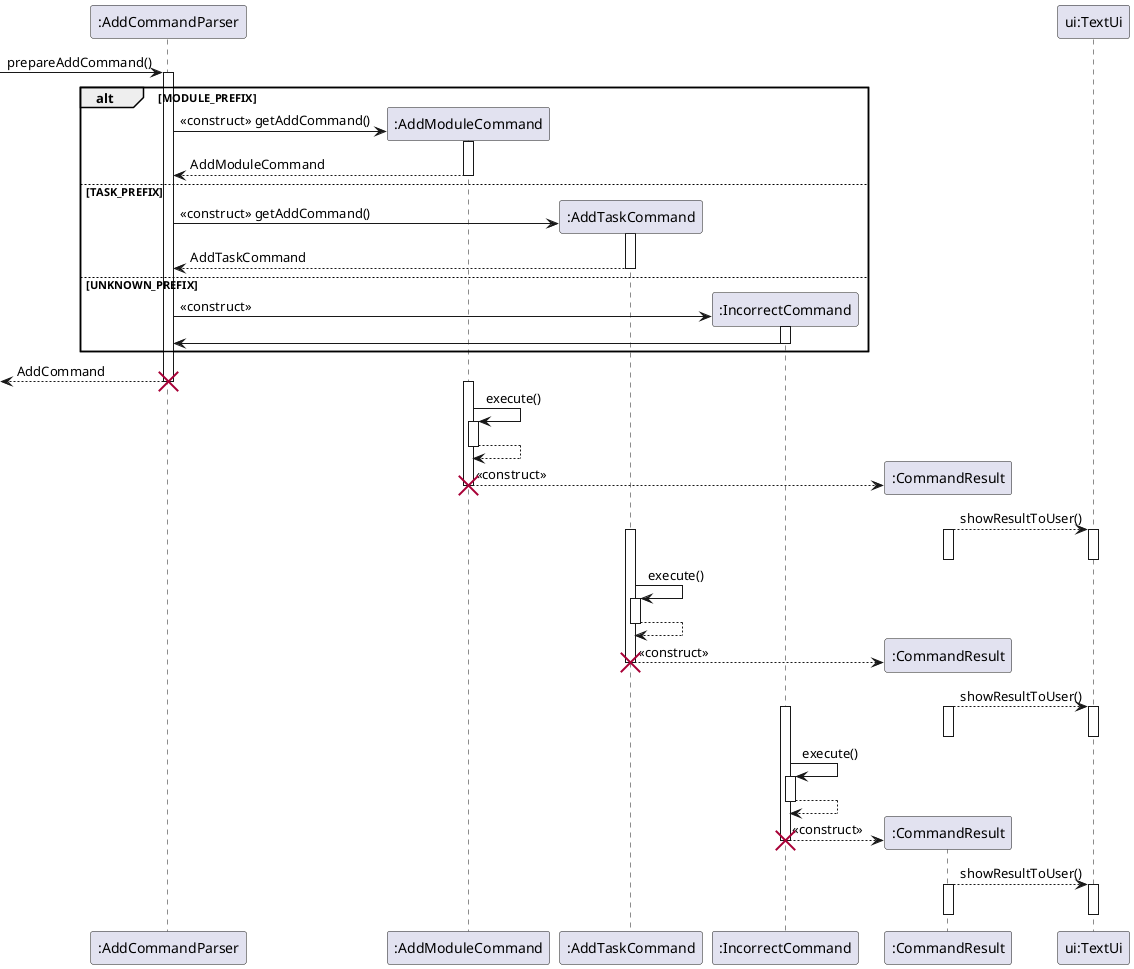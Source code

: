 @startuml
-> ":AddCommandParser": prepareAddCommand()
activate ":AddCommandParser"
alt MODULE_PREFIX
    create ":AddModuleCommand"
    ":AddCommandParser" -> ":AddModuleCommand": <<construct>> getAddCommand()
    activate ":AddModuleCommand"
    ":AddCommandParser" <-- ":AddModuleCommand": AddModuleCommand
    deactivate ":AddModuleCommand"
else TASK_PREFIX
    create ":AddTaskCommand"
    ":AddCommandParser" -> ":AddTaskCommand": <<construct>> getAddCommand()
    activate ":AddTaskCommand"
    ":AddCommandParser" <-- ":AddTaskCommand": AddTaskCommand
    deactivate ":AddTaskCommand"
else UNKNOWN_PREFIX
    create ":IncorrectCommand"
    ":AddCommandParser" -> ":IncorrectCommand": <<construct>>
    activate ":IncorrectCommand"
    ":AddCommandParser" <- ":IncorrectCommand"
    deactivate ":IncorrectCommand"
end
<-- ":AddCommandParser": AddCommand
destroy ":AddCommandParser"

activate ":AddModuleCommand"
":AddModuleCommand" -> ":AddModuleCommand": execute()
activate ":AddModuleCommand"
":AddModuleCommand" --> ":AddModuleCommand"
deactivate ":AddModuleCommand"
create ":CommandResult"
":AddModuleCommand" --> ":CommandResult": <<construct>>
deactivate ":AddModuleCommand"
destroy ":AddModuleCommand"
":CommandResult" --> "ui:TextUi": showResultToUser()
activate "ui:TextUi"
deactivate "ui:TextUi"
activate ":CommandResult"
deactivate ":CommandResult"


activate ":AddTaskCommand"
":AddTaskCommand" -> ":AddTaskCommand": execute()
activate ":AddTaskCommand"
":AddTaskCommand" --> ":AddTaskCommand"
deactivate ":AddTaskCommand"
create ":CommandResult"
":AddTaskCommand" --> ":CommandResult": <<construct>>
deactivate ":AddTaskCommand"
destroy ":AddTaskCommand"
":CommandResult" --> "ui:TextUi": showResultToUser()
activate "ui:TextUi"
deactivate "ui:TextUi"
activate ":CommandResult"
deactivate ":CommandResult"

activate ":IncorrectCommand"
":IncorrectCommand" -> ":IncorrectCommand": execute()
activate ":IncorrectCommand"
":IncorrectCommand" --> ":IncorrectCommand"
deactivate ":IncorrectCommand"
create ":CommandResult"
":IncorrectCommand" --> ":CommandResult": <<construct>>
deactivate ":IncorrectCommand"
destroy ":IncorrectCommand"
":CommandResult" --> "ui:TextUi": showResultToUser()
activate "ui:TextUi"
deactivate "ui:TextUi"
activate ":CommandResult"
deactivate ":CommandResult"

@enduml